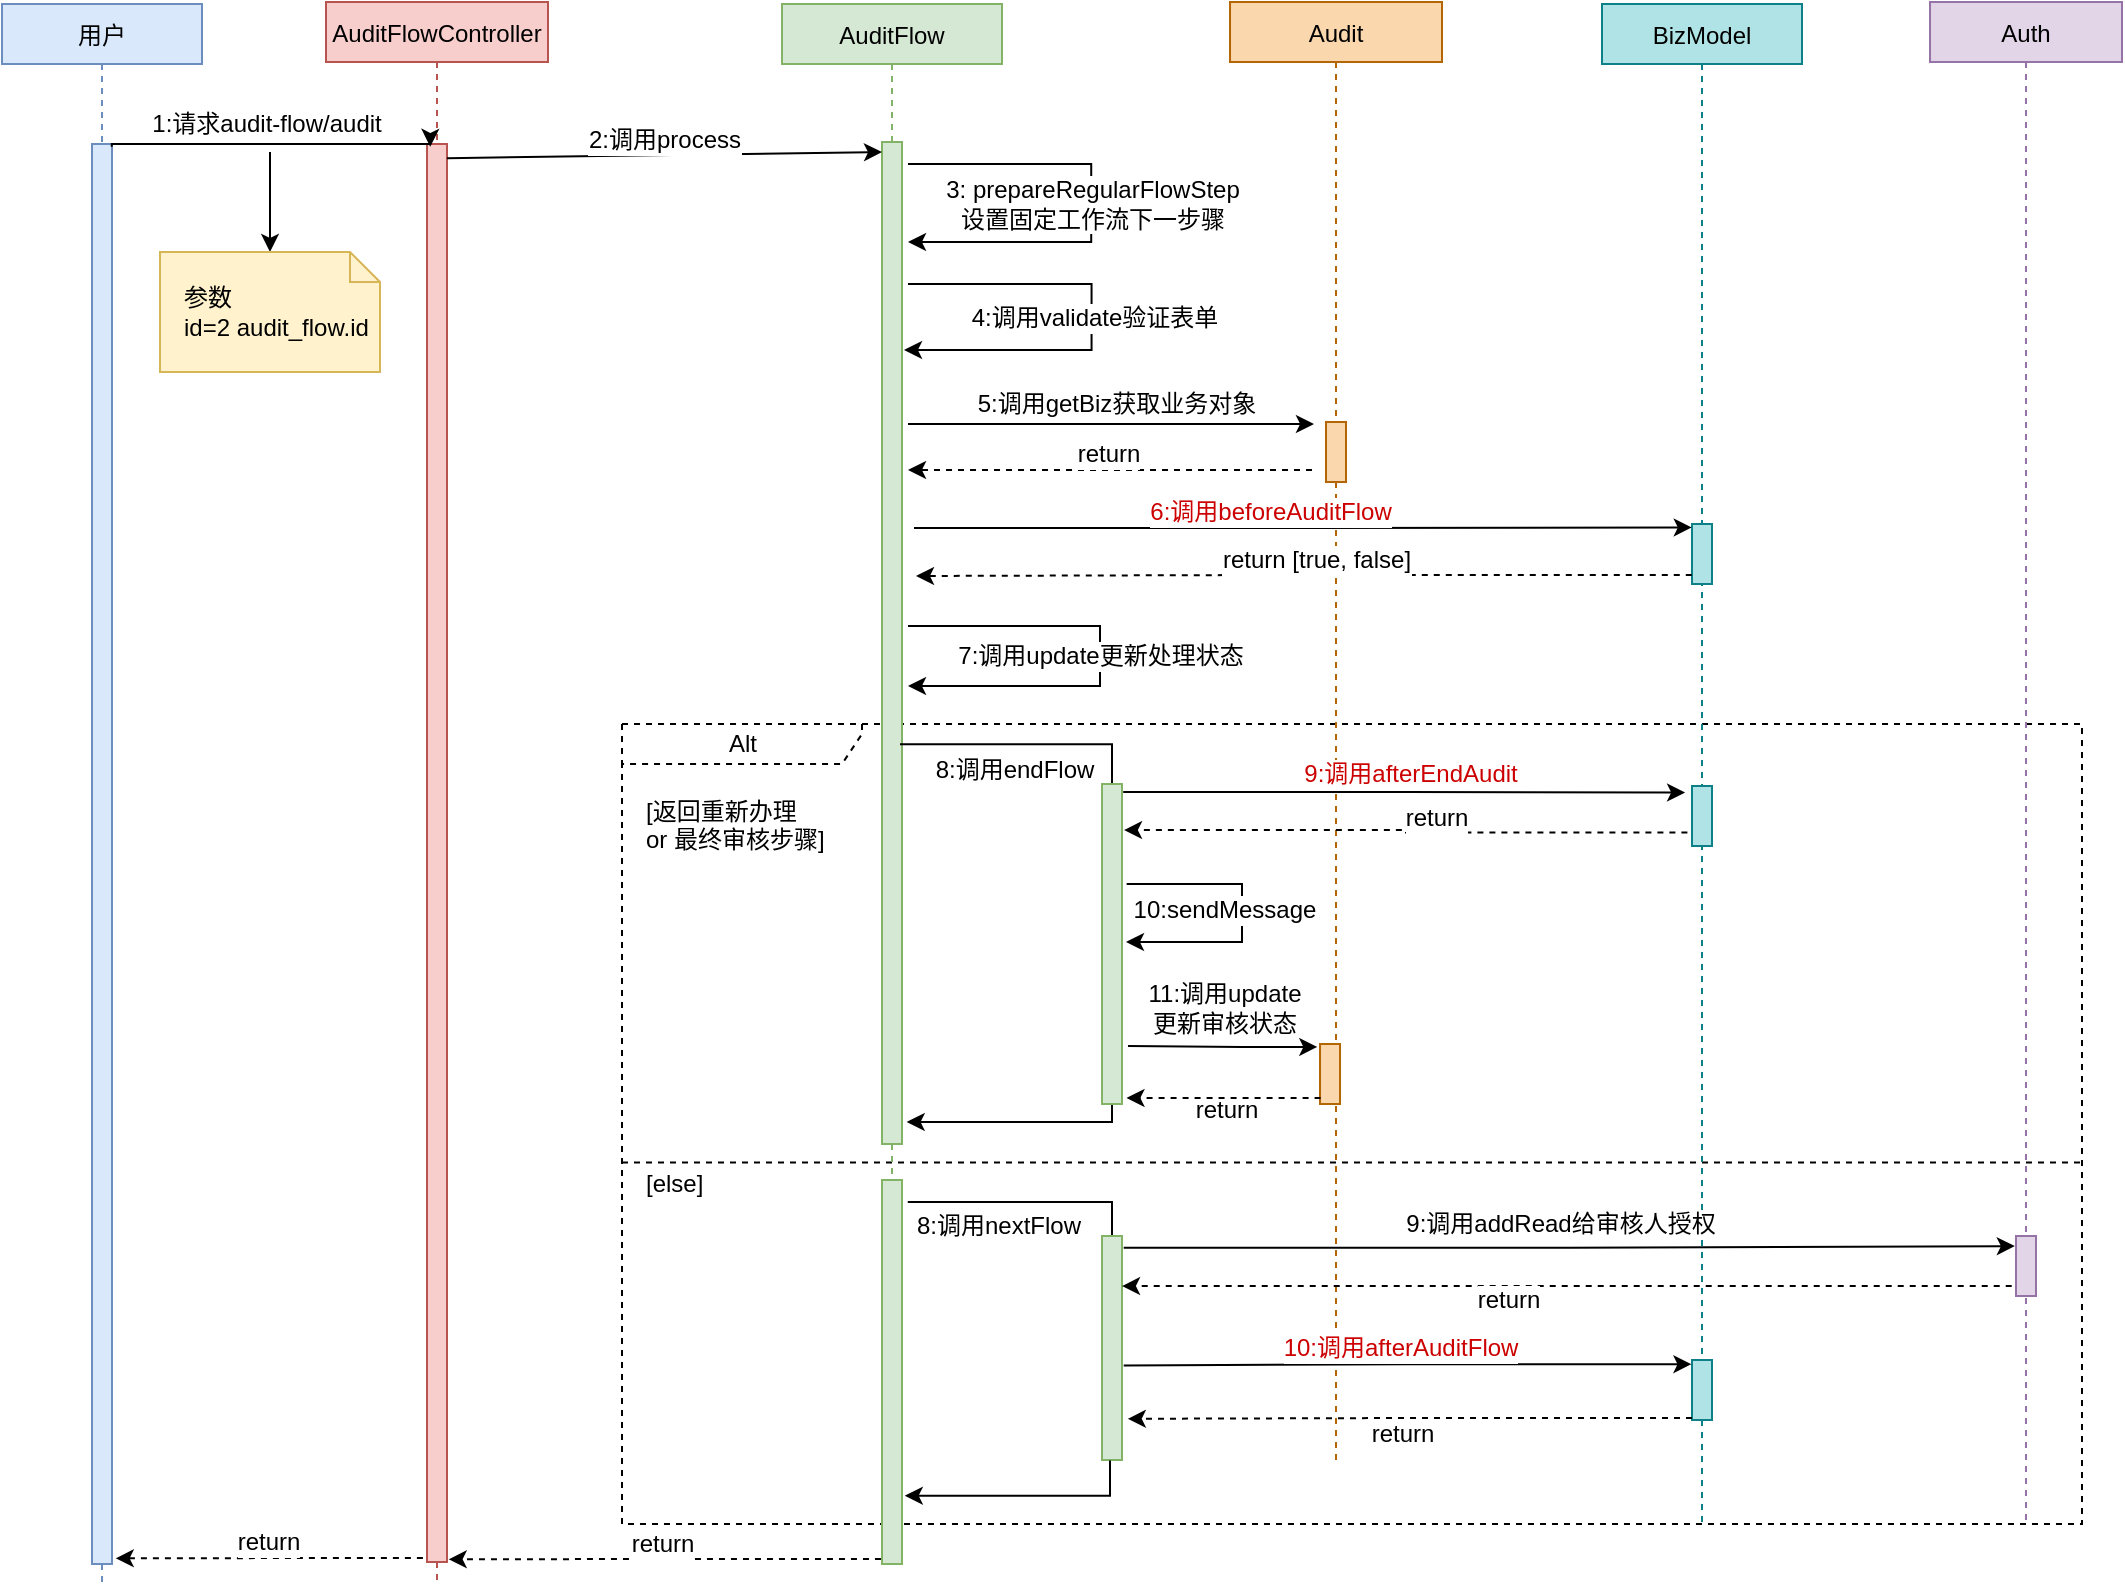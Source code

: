 <mxfile version="17.1.1" type="github">
  <diagram id="kgpKYQtTHZ0yAKxKKP6v" name="Page-1">
    <mxGraphModel dx="1371" dy="823" grid="1" gridSize="10" guides="1" tooltips="1" connect="1" arrows="1" fold="1" page="0" pageScale="1" pageWidth="850" pageHeight="1100" math="0" shadow="0">
      <root>
        <mxCell id="0" />
        <mxCell id="1" parent="0" />
        <mxCell id="dZdCZMXzPsB4hyAAzNsY-88" value="Alt" style="shape=umlFrame;tabWidth=110;tabHeight=30;tabPosition=left;html=1;boundedLbl=1;labelInHeader=1;width=120;height=20;shadow=0;dashed=1;labelBackgroundColor=none;labelBorderColor=none;fontSize=12;fontColor=default;fillColor=none;" vertex="1" parent="1">
          <mxGeometry x="340" y="450" width="730" height="400" as="geometry" />
        </mxCell>
        <mxCell id="dZdCZMXzPsB4hyAAzNsY-89" value="[返回重新办理&#xa;or 最终审核步骤]" style="text;shadow=0;dashed=1;labelBackgroundColor=none;labelBorderColor=none;fontSize=12;fontColor=default;fillColor=none;" vertex="1" parent="dZdCZMXzPsB4hyAAzNsY-88">
          <mxGeometry width="100" height="20" relative="1" as="geometry">
            <mxPoint x="10" y="30" as="offset" />
          </mxGeometry>
        </mxCell>
        <mxCell id="dZdCZMXzPsB4hyAAzNsY-90" value="" style="line;strokeWidth=1;dashed=1;labelPosition=center;verticalLabelPosition=bottom;align=left;verticalAlign=top;spacingLeft=20;spacingTop=15;shadow=0;labelBackgroundColor=none;labelBorderColor=none;fontSize=12;fontColor=default;fillColor=none;" vertex="1" parent="dZdCZMXzPsB4hyAAzNsY-88">
          <mxGeometry y="211.282" width="730" height="16" as="geometry" />
        </mxCell>
        <mxCell id="dZdCZMXzPsB4hyAAzNsY-94" value="[else]" style="text;shadow=0;dashed=1;labelBackgroundColor=none;labelBorderColor=none;fontSize=12;fontColor=default;fillColor=none;" vertex="1" parent="dZdCZMXzPsB4hyAAzNsY-88">
          <mxGeometry x="10" y="216" width="40" height="28.571" as="geometry" />
        </mxCell>
        <mxCell id="3nuBFxr9cyL0pnOWT2aG-1" value="用户" style="shape=umlLifeline;perimeter=lifelinePerimeter;container=1;collapsible=0;recursiveResize=0;rounded=0;shadow=0;strokeWidth=1;size=30;fillColor=#dae8fc;strokeColor=#6c8ebf;" parent="1" vertex="1">
          <mxGeometry x="30" y="90" width="100" height="790" as="geometry" />
        </mxCell>
        <mxCell id="3nuBFxr9cyL0pnOWT2aG-2" value="" style="points=[];perimeter=orthogonalPerimeter;rounded=0;shadow=0;strokeWidth=1;fillColor=#dae8fc;strokeColor=#6c8ebf;" parent="3nuBFxr9cyL0pnOWT2aG-1" vertex="1">
          <mxGeometry x="45" y="70" width="10" height="710" as="geometry" />
        </mxCell>
        <mxCell id="IcvptjWAVI7fcsek88gY-1" value="AuditFlowController" style="shape=umlLifeline;perimeter=lifelinePerimeter;container=1;collapsible=0;recursiveResize=0;rounded=0;shadow=0;strokeWidth=1;size=30;fillColor=#f8cecc;strokeColor=#b85450;" parent="1" vertex="1">
          <mxGeometry x="192" y="89" width="111" height="790" as="geometry" />
        </mxCell>
        <mxCell id="IcvptjWAVI7fcsek88gY-2" value="" style="points=[];perimeter=orthogonalPerimeter;rounded=0;shadow=0;strokeWidth=1;fillColor=#f8cecc;strokeColor=#b85450;" parent="IcvptjWAVI7fcsek88gY-1" vertex="1">
          <mxGeometry x="50.5" y="71" width="10" height="709" as="geometry" />
        </mxCell>
        <mxCell id="IcvptjWAVI7fcsek88gY-6" value="Audit" style="shape=umlLifeline;perimeter=lifelinePerimeter;container=1;collapsible=0;recursiveResize=0;rounded=0;shadow=0;strokeWidth=1;size=30;fillColor=#fad7ac;strokeColor=#b46504;" parent="1" vertex="1">
          <mxGeometry x="644.01" y="89" width="105.99" height="731" as="geometry" />
        </mxCell>
        <mxCell id="IcvptjWAVI7fcsek88gY-63" value="" style="points=[];perimeter=orthogonalPerimeter;rounded=0;shadow=0;strokeWidth=1;fillColor=#fad7ac;strokeColor=#b46504;" parent="IcvptjWAVI7fcsek88gY-6" vertex="1">
          <mxGeometry x="47.99" y="210" width="10" height="30" as="geometry" />
        </mxCell>
        <mxCell id="dZdCZMXzPsB4hyAAzNsY-63" value="" style="points=[];perimeter=orthogonalPerimeter;rounded=0;shadow=0;strokeWidth=1;fillColor=#fad7ac;strokeColor=#b46504;" vertex="1" parent="IcvptjWAVI7fcsek88gY-6">
          <mxGeometry x="45" y="521" width="10" height="30" as="geometry" />
        </mxCell>
        <mxCell id="IcvptjWAVI7fcsek88gY-9" value="Auth" style="shape=umlLifeline;perimeter=lifelinePerimeter;container=1;collapsible=0;recursiveResize=0;rounded=0;shadow=0;strokeWidth=1;size=30;fillColor=#e1d5e7;strokeColor=#9673a6;" parent="1" vertex="1">
          <mxGeometry x="994.01" y="89" width="95.99" height="761" as="geometry" />
        </mxCell>
        <mxCell id="IcvptjWAVI7fcsek88gY-10" value="" style="points=[];perimeter=orthogonalPerimeter;rounded=0;shadow=0;strokeWidth=1;fillColor=#e1d5e7;strokeColor=#9673a6;" parent="IcvptjWAVI7fcsek88gY-9" vertex="1">
          <mxGeometry x="42.99" y="617" width="10" height="30" as="geometry" />
        </mxCell>
        <mxCell id="IcvptjWAVI7fcsek88gY-14" style="edgeStyle=orthogonalEdgeStyle;rounded=0;orthogonalLoop=1;jettySize=auto;html=1;exitX=0.986;exitY=0.002;exitDx=0;exitDy=0;exitPerimeter=0;entryX=0.159;entryY=0.002;entryDx=0;entryDy=0;entryPerimeter=0;" parent="1" source="3nuBFxr9cyL0pnOWT2aG-2" target="IcvptjWAVI7fcsek88gY-2" edge="1">
          <mxGeometry relative="1" as="geometry">
            <Array as="points">
              <mxPoint x="160" y="160" />
              <mxPoint x="160" y="160" />
            </Array>
          </mxGeometry>
        </mxCell>
        <mxCell id="IcvptjWAVI7fcsek88gY-15" value="1:请求audit-flow/audit" style="edgeLabel;html=1;align=center;verticalAlign=middle;resizable=0;points=[];fontSize=12;" parent="IcvptjWAVI7fcsek88gY-14" vertex="1" connectable="0">
          <mxGeometry x="-0.079" y="1" relative="1" as="geometry">
            <mxPoint x="4" y="-9" as="offset" />
          </mxGeometry>
        </mxCell>
        <mxCell id="IcvptjWAVI7fcsek88gY-18" style="edgeStyle=orthogonalEdgeStyle;rounded=0;orthogonalLoop=1;jettySize=auto;html=1;fontSize=14;endArrow=none;endFill=0;startArrow=classic;startFill=1;" parent="1" edge="1">
          <mxGeometry relative="1" as="geometry">
            <mxPoint x="164" y="164" as="targetPoint" />
            <mxPoint x="164" y="214" as="sourcePoint" />
          </mxGeometry>
        </mxCell>
        <mxCell id="IcvptjWAVI7fcsek88gY-17" value="参数&lt;br&gt;id=2 audit_flow.id" style="shape=note;size=15;align=left;spacingLeft=10;html=1;whiteSpace=wrap;fillColor=#fff2cc;strokeColor=#d6b656;" parent="1" vertex="1">
          <mxGeometry x="109" y="214" width="110" height="60" as="geometry" />
        </mxCell>
        <mxCell id="IcvptjWAVI7fcsek88gY-24" value="BizModel" style="shape=umlLifeline;perimeter=lifelinePerimeter;container=1;collapsible=0;recursiveResize=0;rounded=0;shadow=0;strokeWidth=1;size=30;fillColor=#b0e3e6;strokeColor=#0e8088;" parent="1" vertex="1">
          <mxGeometry x="830" y="90" width="100" height="760" as="geometry" />
        </mxCell>
        <mxCell id="IcvptjWAVI7fcsek88gY-25" value="" style="points=[];perimeter=orthogonalPerimeter;rounded=0;shadow=0;strokeWidth=1;fillColor=#b0e3e6;strokeColor=#0e8088;" parent="IcvptjWAVI7fcsek88gY-24" vertex="1">
          <mxGeometry x="45" y="260" width="10" height="30" as="geometry" />
        </mxCell>
        <mxCell id="dZdCZMXzPsB4hyAAzNsY-56" value="" style="points=[];perimeter=orthogonalPerimeter;rounded=0;shadow=0;strokeWidth=1;fillColor=#b0e3e6;strokeColor=#0e8088;" vertex="1" parent="IcvptjWAVI7fcsek88gY-24">
          <mxGeometry x="45" y="391" width="10" height="30" as="geometry" />
        </mxCell>
        <mxCell id="dZdCZMXzPsB4hyAAzNsY-71" value="" style="points=[];perimeter=orthogonalPerimeter;rounded=0;shadow=0;strokeWidth=1;fillColor=#b0e3e6;strokeColor=#0e8088;" vertex="1" parent="IcvptjWAVI7fcsek88gY-24">
          <mxGeometry x="45" y="678" width="10" height="30" as="geometry" />
        </mxCell>
        <mxCell id="IcvptjWAVI7fcsek88gY-50" style="edgeStyle=elbowEdgeStyle;rounded=0;orthogonalLoop=1;jettySize=auto;html=1;entryX=-0.059;entryY=0.168;entryDx=0;entryDy=0;entryPerimeter=0;labelBackgroundColor=#B9E0A5;fontSize=12;fontColor=default;startArrow=none;startFill=0;endArrow=classic;endFill=1;exitX=1.085;exitY=0.053;exitDx=0;exitDy=0;exitPerimeter=0;" parent="1" source="dZdCZMXzPsB4hyAAzNsY-45" target="IcvptjWAVI7fcsek88gY-10" edge="1">
          <mxGeometry relative="1" as="geometry">
            <mxPoint x="810.94" y="698" as="sourcePoint" />
            <mxPoint x="923.95" y="697.69" as="targetPoint" />
          </mxGeometry>
        </mxCell>
        <mxCell id="IcvptjWAVI7fcsek88gY-51" value="9:调用addRead给审核人授权" style="edgeLabel;html=1;align=center;verticalAlign=middle;resizable=0;points=[];fontSize=12;fontColor=default;" parent="IcvptjWAVI7fcsek88gY-50" vertex="1" connectable="0">
          <mxGeometry x="-0.114" relative="1" as="geometry">
            <mxPoint x="20" y="-12" as="offset" />
          </mxGeometry>
        </mxCell>
        <mxCell id="dZdCZMXzPsB4hyAAzNsY-11" value="AuditFlow" style="shape=umlLifeline;perimeter=lifelinePerimeter;container=1;collapsible=0;recursiveResize=0;rounded=0;shadow=0;strokeWidth=1;size=30;fillColor=#d5e8d4;strokeColor=#82b366;" vertex="1" parent="1">
          <mxGeometry x="420" y="90" width="110" height="780" as="geometry" />
        </mxCell>
        <mxCell id="dZdCZMXzPsB4hyAAzNsY-12" value="" style="points=[];perimeter=orthogonalPerimeter;rounded=0;shadow=0;strokeWidth=1;fillColor=#d5e8d4;strokeColor=#82b366;" vertex="1" parent="dZdCZMXzPsB4hyAAzNsY-11">
          <mxGeometry x="50" y="69" width="10" height="501" as="geometry" />
        </mxCell>
        <mxCell id="dZdCZMXzPsB4hyAAzNsY-16" value="3: prepareRegularFlowStep&lt;br&gt;设置固定工作流下一步骤" style="edgeStyle=elbowEdgeStyle;rounded=0;orthogonalLoop=1;jettySize=auto;html=1;fontSize=12;fontColor=default;startArrow=classic;startFill=1;endArrow=none;endFill=0;elbow=horizontal;" edge="1" parent="dZdCZMXzPsB4hyAAzNsY-11">
          <mxGeometry relative="1" as="geometry">
            <mxPoint x="63" y="80" as="targetPoint" />
            <mxPoint x="63" y="119" as="sourcePoint" />
            <Array as="points">
              <mxPoint x="154.61" y="107.09" />
              <mxPoint x="124.33" y="87.09" />
              <mxPoint x="124.33" y="87.09" />
            </Array>
          </mxGeometry>
        </mxCell>
        <mxCell id="dZdCZMXzPsB4hyAAzNsY-17" value="7:调用update更新处理状态" style="endArrow=classic;html=1;rounded=0;fontSize=12;fontColor=default;" edge="1" parent="dZdCZMXzPsB4hyAAzNsY-11">
          <mxGeometry width="50" height="50" relative="1" as="geometry">
            <mxPoint x="63.0" y="311" as="sourcePoint" />
            <mxPoint x="63.0" y="341" as="targetPoint" />
            <Array as="points">
              <mxPoint x="159.0" y="311" />
              <mxPoint x="159.0" y="341" />
            </Array>
          </mxGeometry>
        </mxCell>
        <mxCell id="dZdCZMXzPsB4hyAAzNsY-28" value="4:调用validate验证表单" style="edgeStyle=elbowEdgeStyle;rounded=0;orthogonalLoop=1;jettySize=auto;html=1;fontSize=12;fontColor=default;startArrow=classic;startFill=1;endArrow=none;endFill=0;elbow=horizontal;" edge="1" parent="dZdCZMXzPsB4hyAAzNsY-11">
          <mxGeometry x="0.007" y="-1" relative="1" as="geometry">
            <mxPoint x="63" y="140" as="targetPoint" />
            <mxPoint x="61" y="173" as="sourcePoint" />
            <Array as="points">
              <mxPoint x="154.78" y="167.09" />
              <mxPoint x="124.5" y="147.09" />
              <mxPoint x="124.5" y="147.09" />
            </Array>
            <mxPoint as="offset" />
          </mxGeometry>
        </mxCell>
        <mxCell id="dZdCZMXzPsB4hyAAzNsY-69" value="" style="points=[];perimeter=orthogonalPerimeter;rounded=0;shadow=0;strokeWidth=1;fillColor=#d5e8d4;strokeColor=#82b366;" vertex="1" parent="dZdCZMXzPsB4hyAAzNsY-11">
          <mxGeometry x="50" y="588" width="10" height="192" as="geometry" />
        </mxCell>
        <mxCell id="dZdCZMXzPsB4hyAAzNsY-21" style="edgeStyle=elbowEdgeStyle;rounded=0;orthogonalLoop=1;jettySize=auto;html=1;dashed=1;labelBackgroundColor=none;fontSize=12;fontColor=#CC0000;startArrow=none;startFill=0;endArrow=classic;endFill=1;strokeColor=none;strokeWidth=2;" edge="1" parent="1" source="IcvptjWAVI7fcsek88gY-2">
          <mxGeometry relative="1" as="geometry">
            <mxPoint x="315.207" y="410.0" as="targetPoint" />
          </mxGeometry>
        </mxCell>
        <mxCell id="dZdCZMXzPsB4hyAAzNsY-23" value="调用process" style="endArrow=classic;html=1;rounded=0;labelBackgroundColor=none;fontSize=12;fontColor=none;strokeColor=#000000;strokeWidth=1;exitX=0.995;exitY=0.01;exitDx=0;exitDy=0;exitPerimeter=0;noLabel=1;" edge="1" parent="1" source="IcvptjWAVI7fcsek88gY-2">
          <mxGeometry width="50" height="50" relative="1" as="geometry">
            <mxPoint x="443" y="285" as="sourcePoint" />
            <mxPoint x="470" y="164" as="targetPoint" />
          </mxGeometry>
        </mxCell>
        <mxCell id="dZdCZMXzPsB4hyAAzNsY-25" value="2:调用process" style="edgeLabel;html=1;align=center;verticalAlign=middle;resizable=0;points=[];fontSize=12;fontColor=default;" vertex="1" connectable="0" parent="dZdCZMXzPsB4hyAAzNsY-23">
          <mxGeometry x="-0.008" y="-1" relative="1" as="geometry">
            <mxPoint y="-9" as="offset" />
          </mxGeometry>
        </mxCell>
        <mxCell id="dZdCZMXzPsB4hyAAzNsY-35" value="" style="endArrow=classic;html=1;rounded=0;labelBackgroundColor=none;fontSize=12;fontColor=default;strokeColor=#000000;strokeWidth=1;" edge="1" parent="1">
          <mxGeometry width="50" height="50" relative="1" as="geometry">
            <mxPoint x="483" y="300" as="sourcePoint" />
            <mxPoint x="686" y="300" as="targetPoint" />
          </mxGeometry>
        </mxCell>
        <mxCell id="dZdCZMXzPsB4hyAAzNsY-36" value="5:调用getBiz获取业务对象" style="edgeLabel;html=1;align=center;verticalAlign=middle;resizable=0;points=[];fontSize=12;fontColor=default;" vertex="1" connectable="0" parent="dZdCZMXzPsB4hyAAzNsY-35">
          <mxGeometry x="-0.048" relative="1" as="geometry">
            <mxPoint x="7" y="-10" as="offset" />
          </mxGeometry>
        </mxCell>
        <mxCell id="dZdCZMXzPsB4hyAAzNsY-37" style="edgeStyle=elbowEdgeStyle;rounded=0;orthogonalLoop=1;jettySize=auto;html=1;labelBackgroundColor=none;fontSize=12;fontColor=default;startArrow=none;startFill=0;endArrow=classic;endFill=1;strokeColor=#000000;strokeWidth=1;dashed=1;" edge="1" parent="1">
          <mxGeometry relative="1" as="geometry">
            <mxPoint x="685.01" y="323" as="sourcePoint" />
            <mxPoint x="483" y="323" as="targetPoint" />
          </mxGeometry>
        </mxCell>
        <mxCell id="dZdCZMXzPsB4hyAAzNsY-38" value="return" style="edgeLabel;html=1;align=center;verticalAlign=middle;resizable=0;points=[];fontSize=12;fontColor=default;" vertex="1" connectable="0" parent="dZdCZMXzPsB4hyAAzNsY-37">
          <mxGeometry x="-0.078" y="1" relative="1" as="geometry">
            <mxPoint x="-9" y="-9" as="offset" />
          </mxGeometry>
        </mxCell>
        <mxCell id="dZdCZMXzPsB4hyAAzNsY-39" style="edgeStyle=elbowEdgeStyle;rounded=0;orthogonalLoop=1;jettySize=auto;html=1;labelBackgroundColor=none;fontSize=12;fontColor=default;startArrow=none;startFill=0;endArrow=classic;endFill=1;strokeColor=#000000;strokeWidth=1;entryX=-0.011;entryY=0.058;entryDx=0;entryDy=0;entryPerimeter=0;" edge="1" parent="1" target="IcvptjWAVI7fcsek88gY-25">
          <mxGeometry relative="1" as="geometry">
            <mxPoint x="486" y="352" as="sourcePoint" />
            <mxPoint x="870" y="350" as="targetPoint" />
          </mxGeometry>
        </mxCell>
        <mxCell id="dZdCZMXzPsB4hyAAzNsY-40" value="6:调用beforeAuditFlow" style="edgeLabel;html=1;align=center;verticalAlign=middle;resizable=0;points=[];fontSize=12;fontColor=#CC0000;" vertex="1" connectable="0" parent="dZdCZMXzPsB4hyAAzNsY-39">
          <mxGeometry x="-0.085" y="-1" relative="1" as="geometry">
            <mxPoint y="-9" as="offset" />
          </mxGeometry>
        </mxCell>
        <mxCell id="dZdCZMXzPsB4hyAAzNsY-41" style="edgeStyle=elbowEdgeStyle;rounded=0;orthogonalLoop=1;jettySize=auto;html=1;labelBackgroundColor=none;fontSize=12;fontColor=default;startArrow=none;startFill=0;endArrow=classic;endFill=1;strokeColor=#000000;strokeWidth=1;dashed=1;exitX=-0.011;exitY=0.848;exitDx=0;exitDy=0;exitPerimeter=0;" edge="1" parent="1" source="IcvptjWAVI7fcsek88gY-25">
          <mxGeometry relative="1" as="geometry">
            <mxPoint x="870" y="370" as="sourcePoint" />
            <mxPoint x="487" y="376" as="targetPoint" />
          </mxGeometry>
        </mxCell>
        <mxCell id="dZdCZMXzPsB4hyAAzNsY-42" value="return [true, false]" style="edgeLabel;html=1;align=center;verticalAlign=middle;resizable=0;points=[];fontSize=12;fontColor=default;" vertex="1" connectable="0" parent="dZdCZMXzPsB4hyAAzNsY-41">
          <mxGeometry x="-0.078" y="1" relative="1" as="geometry">
            <mxPoint x="-9" y="-9" as="offset" />
          </mxGeometry>
        </mxCell>
        <mxCell id="dZdCZMXzPsB4hyAAzNsY-49" style="edgeStyle=elbowEdgeStyle;rounded=0;orthogonalLoop=1;jettySize=auto;html=1;entryX=1.289;entryY=0.057;entryDx=0;entryDy=0;entryPerimeter=0;labelBackgroundColor=none;fontSize=12;fontColor=default;startArrow=none;startFill=0;endArrow=none;endFill=0;strokeColor=#000000;strokeWidth=1;" edge="1" parent="1" source="dZdCZMXzPsB4hyAAzNsY-45" target="dZdCZMXzPsB4hyAAzNsY-69">
          <mxGeometry relative="1" as="geometry">
            <mxPoint x="485" y="686.225" as="targetPoint" />
            <Array as="points">
              <mxPoint x="585" y="708" />
            </Array>
          </mxGeometry>
        </mxCell>
        <mxCell id="dZdCZMXzPsB4hyAAzNsY-51" value="8:调用nextFlow" style="edgeLabel;html=1;align=center;verticalAlign=middle;resizable=0;points=[];fontSize=12;fontColor=default;" vertex="1" connectable="0" parent="dZdCZMXzPsB4hyAAzNsY-49">
          <mxGeometry x="0.544" y="1" relative="1" as="geometry">
            <mxPoint x="18" y="11" as="offset" />
          </mxGeometry>
        </mxCell>
        <mxCell id="dZdCZMXzPsB4hyAAzNsY-45" value="" style="points=[];perimeter=orthogonalPerimeter;rounded=0;shadow=0;strokeWidth=1;fillColor=#d5e8d4;strokeColor=#82b366;" vertex="1" parent="1">
          <mxGeometry x="580" y="706" width="10" height="112" as="geometry" />
        </mxCell>
        <mxCell id="dZdCZMXzPsB4hyAAzNsY-48" style="edgeStyle=elbowEdgeStyle;rounded=0;orthogonalLoop=1;jettySize=auto;html=1;entryX=0.57;entryY=-0.005;entryDx=0;entryDy=0;entryPerimeter=0;labelBackgroundColor=none;fontSize=12;fontColor=default;startArrow=none;startFill=0;endArrow=classic;endFill=1;strokeColor=#000000;strokeWidth=1;" edge="1" parent="1" source="dZdCZMXzPsB4hyAAzNsY-45" target="dZdCZMXzPsB4hyAAzNsY-45">
          <mxGeometry relative="1" as="geometry" />
        </mxCell>
        <mxCell id="dZdCZMXzPsB4hyAAzNsY-54" style="edgeStyle=elbowEdgeStyle;rounded=0;orthogonalLoop=1;jettySize=auto;html=1;labelBackgroundColor=none;fontSize=12;fontColor=default;startArrow=none;startFill=0;endArrow=none;endFill=0;strokeColor=#000000;strokeWidth=1;entryX=0.9;entryY=0.601;entryDx=0;entryDy=0;entryPerimeter=0;" edge="1" parent="1" source="dZdCZMXzPsB4hyAAzNsY-52" target="dZdCZMXzPsB4hyAAzNsY-12">
          <mxGeometry relative="1" as="geometry">
            <mxPoint x="490" y="480" as="targetPoint" />
            <Array as="points">
              <mxPoint x="585" y="450" />
            </Array>
          </mxGeometry>
        </mxCell>
        <mxCell id="dZdCZMXzPsB4hyAAzNsY-55" value="8:调用endFlow" style="edgeLabel;html=1;align=center;verticalAlign=middle;resizable=0;points=[];fontSize=12;fontColor=default;" vertex="1" connectable="0" parent="dZdCZMXzPsB4hyAAzNsY-54">
          <mxGeometry x="0.076" relative="1" as="geometry">
            <mxPoint x="-2" y="13" as="offset" />
          </mxGeometry>
        </mxCell>
        <mxCell id="dZdCZMXzPsB4hyAAzNsY-57" style="edgeStyle=elbowEdgeStyle;rounded=0;orthogonalLoop=1;jettySize=auto;html=1;entryX=-0.344;entryY=0.11;entryDx=0;entryDy=0;entryPerimeter=0;labelBackgroundColor=none;fontSize=12;fontColor=default;startArrow=none;startFill=0;endArrow=classic;endFill=1;strokeColor=#000000;strokeWidth=1;exitX=1.06;exitY=0.025;exitDx=0;exitDy=0;exitPerimeter=0;elbow=horizontal;" edge="1" parent="1" source="dZdCZMXzPsB4hyAAzNsY-52" target="dZdCZMXzPsB4hyAAzNsY-56">
          <mxGeometry relative="1" as="geometry" />
        </mxCell>
        <mxCell id="dZdCZMXzPsB4hyAAzNsY-58" value="9:调用afterEndAudit" style="edgeLabel;html=1;align=center;verticalAlign=middle;resizable=0;points=[];fontSize=12;fontColor=#CC0000;" vertex="1" connectable="0" parent="dZdCZMXzPsB4hyAAzNsY-57">
          <mxGeometry x="0.075" relative="1" as="geometry">
            <mxPoint x="-8" y="-10" as="offset" />
          </mxGeometry>
        </mxCell>
        <mxCell id="dZdCZMXzPsB4hyAAzNsY-61" style="edgeStyle=elbowEdgeStyle;rounded=0;orthogonalLoop=1;jettySize=auto;html=1;labelBackgroundColor=none;fontSize=12;fontColor=default;startArrow=none;startFill=0;endArrow=classic;endFill=1;strokeColor=#000000;strokeWidth=1;exitX=1.233;exitY=0.542;exitDx=0;exitDy=0;exitPerimeter=0;" edge="1" parent="1">
          <mxGeometry relative="1" as="geometry">
            <mxPoint x="592" y="559" as="targetPoint" />
            <mxPoint x="592.33" y="530.04" as="sourcePoint" />
            <Array as="points">
              <mxPoint x="650" y="525" />
            </Array>
          </mxGeometry>
        </mxCell>
        <mxCell id="dZdCZMXzPsB4hyAAzNsY-62" value="10:sendMessage" style="edgeLabel;html=1;align=center;verticalAlign=middle;resizable=0;points=[];fontSize=12;fontColor=default;" vertex="1" connectable="0" parent="dZdCZMXzPsB4hyAAzNsY-61">
          <mxGeometry x="-0.519" relative="1" as="geometry">
            <mxPoint x="13" y="13" as="offset" />
          </mxGeometry>
        </mxCell>
        <mxCell id="dZdCZMXzPsB4hyAAzNsY-68" style="edgeStyle=elbowEdgeStyle;rounded=0;orthogonalLoop=1;jettySize=auto;html=1;labelBackgroundColor=none;fontSize=12;fontColor=default;startArrow=none;startFill=0;endArrow=classic;endFill=1;strokeColor=#000000;strokeWidth=1;entryX=1.233;entryY=0.978;entryDx=0;entryDy=0;entryPerimeter=0;" edge="1" parent="1" source="dZdCZMXzPsB4hyAAzNsY-52" target="dZdCZMXzPsB4hyAAzNsY-12">
          <mxGeometry relative="1" as="geometry">
            <mxPoint x="485" y="650" as="targetPoint" />
            <Array as="points">
              <mxPoint x="585" y="640" />
            </Array>
          </mxGeometry>
        </mxCell>
        <mxCell id="dZdCZMXzPsB4hyAAzNsY-52" value="" style="points=[];perimeter=orthogonalPerimeter;rounded=0;shadow=0;strokeWidth=1;fillColor=#d5e8d4;strokeColor=#82b366;" vertex="1" parent="1">
          <mxGeometry x="580" y="480" width="10" height="160" as="geometry" />
        </mxCell>
        <mxCell id="dZdCZMXzPsB4hyAAzNsY-59" style="edgeStyle=elbowEdgeStyle;rounded=0;orthogonalLoop=1;jettySize=auto;html=1;entryX=1.1;entryY=0.144;entryDx=0;entryDy=0;entryPerimeter=0;labelBackgroundColor=none;fontSize=12;fontColor=default;startArrow=none;startFill=0;endArrow=classic;endFill=1;strokeColor=#000000;strokeWidth=1;exitX=-0.23;exitY=0.776;exitDx=0;exitDy=0;exitPerimeter=0;dashed=1;" edge="1" parent="1" source="dZdCZMXzPsB4hyAAzNsY-56" target="dZdCZMXzPsB4hyAAzNsY-52">
          <mxGeometry relative="1" as="geometry" />
        </mxCell>
        <mxCell id="dZdCZMXzPsB4hyAAzNsY-60" value="return" style="edgeLabel;html=1;align=center;verticalAlign=middle;resizable=0;points=[];fontSize=12;fontColor=default;" vertex="1" connectable="0" parent="dZdCZMXzPsB4hyAAzNsY-59">
          <mxGeometry x="-0.117" relative="1" as="geometry">
            <mxPoint x="-1" y="-8" as="offset" />
          </mxGeometry>
        </mxCell>
        <mxCell id="dZdCZMXzPsB4hyAAzNsY-64" style="edgeStyle=elbowEdgeStyle;rounded=0;orthogonalLoop=1;jettySize=auto;html=1;labelBackgroundColor=none;fontSize=12;fontColor=default;startArrow=classic;startFill=1;endArrow=none;endFill=0;strokeColor=#000000;strokeWidth=1;exitX=-0.136;exitY=0.049;exitDx=0;exitDy=0;exitPerimeter=0;" edge="1" parent="1" source="dZdCZMXzPsB4hyAAzNsY-63">
          <mxGeometry relative="1" as="geometry">
            <mxPoint x="688.17" y="605.83" as="sourcePoint" />
            <mxPoint x="593" y="611" as="targetPoint" />
            <Array as="points">
              <mxPoint x="650" y="577" />
            </Array>
          </mxGeometry>
        </mxCell>
        <mxCell id="dZdCZMXzPsB4hyAAzNsY-65" value="11:调用update&lt;br&gt;更新审核状态" style="edgeLabel;html=1;align=center;verticalAlign=middle;resizable=0;points=[];fontSize=12;fontColor=default;" vertex="1" connectable="0" parent="dZdCZMXzPsB4hyAAzNsY-64">
          <mxGeometry x="0.07" y="-1" relative="1" as="geometry">
            <mxPoint x="4" y="-18" as="offset" />
          </mxGeometry>
        </mxCell>
        <mxCell id="dZdCZMXzPsB4hyAAzNsY-66" style="edgeStyle=elbowEdgeStyle;rounded=0;orthogonalLoop=1;jettySize=auto;html=1;entryX=1.224;entryY=0.981;entryDx=0;entryDy=0;entryPerimeter=0;labelBackgroundColor=none;fontSize=12;fontColor=default;startArrow=none;startFill=0;endArrow=classic;endFill=1;strokeColor=#000000;strokeWidth=1;dashed=1;exitX=0.028;exitY=0.898;exitDx=0;exitDy=0;exitPerimeter=0;" edge="1" parent="1" source="dZdCZMXzPsB4hyAAzNsY-63" target="dZdCZMXzPsB4hyAAzNsY-52">
          <mxGeometry relative="1" as="geometry" />
        </mxCell>
        <mxCell id="dZdCZMXzPsB4hyAAzNsY-67" value="return" style="edgeLabel;html=1;align=center;verticalAlign=middle;resizable=0;points=[];fontSize=12;fontColor=default;labelBackgroundColor=none;" vertex="1" connectable="0" parent="dZdCZMXzPsB4hyAAzNsY-66">
          <mxGeometry x="-0.217" y="-1" relative="1" as="geometry">
            <mxPoint x="-10" y="7" as="offset" />
          </mxGeometry>
        </mxCell>
        <mxCell id="dZdCZMXzPsB4hyAAzNsY-72" style="edgeStyle=elbowEdgeStyle;rounded=0;orthogonalLoop=1;jettySize=auto;html=1;entryX=1;entryY=0.139;entryDx=0;entryDy=0;entryPerimeter=0;labelBackgroundColor=none;fontSize=12;fontColor=default;startArrow=none;startFill=0;endArrow=classic;endFill=1;strokeColor=#000000;strokeWidth=1;dashed=1;" edge="1" parent="1">
          <mxGeometry relative="1" as="geometry">
            <mxPoint x="1034.86" y="731" as="sourcePoint" />
            <mxPoint x="590" y="731.008" as="targetPoint" />
          </mxGeometry>
        </mxCell>
        <mxCell id="dZdCZMXzPsB4hyAAzNsY-73" value="return" style="edgeLabel;html=1;align=center;verticalAlign=middle;resizable=0;points=[];fontSize=12;fontColor=default;" vertex="1" connectable="0" parent="dZdCZMXzPsB4hyAAzNsY-72">
          <mxGeometry x="0.132" y="-3" relative="1" as="geometry">
            <mxPoint y="10" as="offset" />
          </mxGeometry>
        </mxCell>
        <mxCell id="dZdCZMXzPsB4hyAAzNsY-74" style="edgeStyle=elbowEdgeStyle;rounded=0;orthogonalLoop=1;jettySize=auto;html=1;dashed=1;labelBackgroundColor=none;fontSize=12;fontColor=default;startArrow=none;startFill=0;endArrow=classic;endFill=1;strokeColor=#000000;strokeWidth=1;entryX=1.29;entryY=0.691;entryDx=0;entryDy=0;entryPerimeter=0;" edge="1" parent="1">
          <mxGeometry relative="1" as="geometry">
            <mxPoint x="592.9" y="797.392" as="targetPoint" />
            <mxPoint x="875" y="797" as="sourcePoint" />
          </mxGeometry>
        </mxCell>
        <mxCell id="dZdCZMXzPsB4hyAAzNsY-75" value="return" style="edgeLabel;html=1;align=center;verticalAlign=middle;resizable=0;points=[];fontSize=12;fontColor=default;" vertex="1" connectable="0" parent="dZdCZMXzPsB4hyAAzNsY-74">
          <mxGeometry x="-0.085" y="1" relative="1" as="geometry">
            <mxPoint x="-16" y="7" as="offset" />
          </mxGeometry>
        </mxCell>
        <mxCell id="dZdCZMXzPsB4hyAAzNsY-76" style="edgeStyle=elbowEdgeStyle;rounded=0;orthogonalLoop=1;jettySize=auto;html=1;labelBackgroundColor=none;fontSize=12;fontColor=default;startArrow=classic;startFill=1;endArrow=none;endFill=0;strokeColor=#000000;strokeWidth=1;exitX=-0.028;exitY=0.07;exitDx=0;exitDy=0;exitPerimeter=0;entryX=1.086;entryY=0.56;entryDx=0;entryDy=0;entryPerimeter=0;" edge="1" parent="1" source="dZdCZMXzPsB4hyAAzNsY-71">
          <mxGeometry relative="1" as="geometry">
            <mxPoint x="875.97" y="770.51" as="sourcePoint" />
            <mxPoint x="590.86" y="770.72" as="targetPoint" />
          </mxGeometry>
        </mxCell>
        <mxCell id="dZdCZMXzPsB4hyAAzNsY-77" value="10:调用afterAuditFlow" style="edgeLabel;html=1;align=center;verticalAlign=middle;resizable=0;points=[];fontSize=12;fontColor=#CC0000;" vertex="1" connectable="0" parent="dZdCZMXzPsB4hyAAzNsY-76">
          <mxGeometry x="0.035" y="-1" relative="1" as="geometry">
            <mxPoint y="-8" as="offset" />
          </mxGeometry>
        </mxCell>
        <mxCell id="dZdCZMXzPsB4hyAAzNsY-80" style="edgeStyle=elbowEdgeStyle;rounded=0;orthogonalLoop=1;jettySize=auto;html=1;entryX=0.4;entryY=1.002;entryDx=0;entryDy=0;entryPerimeter=0;labelBackgroundColor=none;fontSize=12;fontColor=default;startArrow=classic;startFill=1;endArrow=none;endFill=0;strokeColor=#000000;strokeWidth=1;exitX=1.139;exitY=0.822;exitDx=0;exitDy=0;exitPerimeter=0;elbow=horizontal;" edge="1" parent="1" source="dZdCZMXzPsB4hyAAzNsY-69" target="dZdCZMXzPsB4hyAAzNsY-45">
          <mxGeometry relative="1" as="geometry">
            <Array as="points">
              <mxPoint x="584" y="828" />
            </Array>
          </mxGeometry>
        </mxCell>
        <mxCell id="dZdCZMXzPsB4hyAAzNsY-83" style="edgeStyle=elbowEdgeStyle;rounded=0;orthogonalLoop=1;jettySize=auto;html=1;labelBackgroundColor=none;fontSize=12;fontColor=default;startArrow=none;startFill=0;endArrow=classic;endFill=1;strokeColor=#000000;strokeWidth=1;entryX=1.085;entryY=0.985;entryDx=0;entryDy=0;entryPerimeter=0;exitX=-0.052;exitY=0.944;exitDx=0;exitDy=0;exitPerimeter=0;dashed=1;" edge="1" parent="1">
          <mxGeometry relative="1" as="geometry">
            <mxPoint x="469.48" y="867.48" as="sourcePoint" />
            <mxPoint x="253.35" y="867.665" as="targetPoint" />
          </mxGeometry>
        </mxCell>
        <mxCell id="dZdCZMXzPsB4hyAAzNsY-84" value="return" style="edgeLabel;html=1;align=center;verticalAlign=middle;resizable=0;points=[];fontSize=12;fontColor=default;" vertex="1" connectable="0" parent="dZdCZMXzPsB4hyAAzNsY-83">
          <mxGeometry x="-0.248" y="2" relative="1" as="geometry">
            <mxPoint x="-28" y="-10" as="offset" />
          </mxGeometry>
        </mxCell>
        <mxCell id="dZdCZMXzPsB4hyAAzNsY-85" style="edgeStyle=elbowEdgeStyle;rounded=0;orthogonalLoop=1;jettySize=auto;html=1;labelBackgroundColor=none;fontSize=12;fontColor=default;startArrow=none;startFill=0;endArrow=classic;endFill=1;strokeColor=#000000;strokeWidth=1;entryX=1.085;entryY=0.985;entryDx=0;entryDy=0;entryPerimeter=0;exitX=-0.205;exitY=0.987;exitDx=0;exitDy=0;exitPerimeter=0;dashed=1;" edge="1" parent="1">
          <mxGeometry relative="1" as="geometry">
            <mxPoint x="240.45" y="867.043" as="sourcePoint" />
            <mxPoint x="86.87" y="867.185" as="targetPoint" />
          </mxGeometry>
        </mxCell>
        <mxCell id="dZdCZMXzPsB4hyAAzNsY-86" value="return" style="edgeLabel;html=1;align=center;verticalAlign=middle;resizable=0;points=[];fontSize=12;fontColor=default;" vertex="1" connectable="0" parent="dZdCZMXzPsB4hyAAzNsY-85">
          <mxGeometry x="-0.248" y="2" relative="1" as="geometry">
            <mxPoint x="-20" y="-10" as="offset" />
          </mxGeometry>
        </mxCell>
      </root>
    </mxGraphModel>
  </diagram>
</mxfile>
